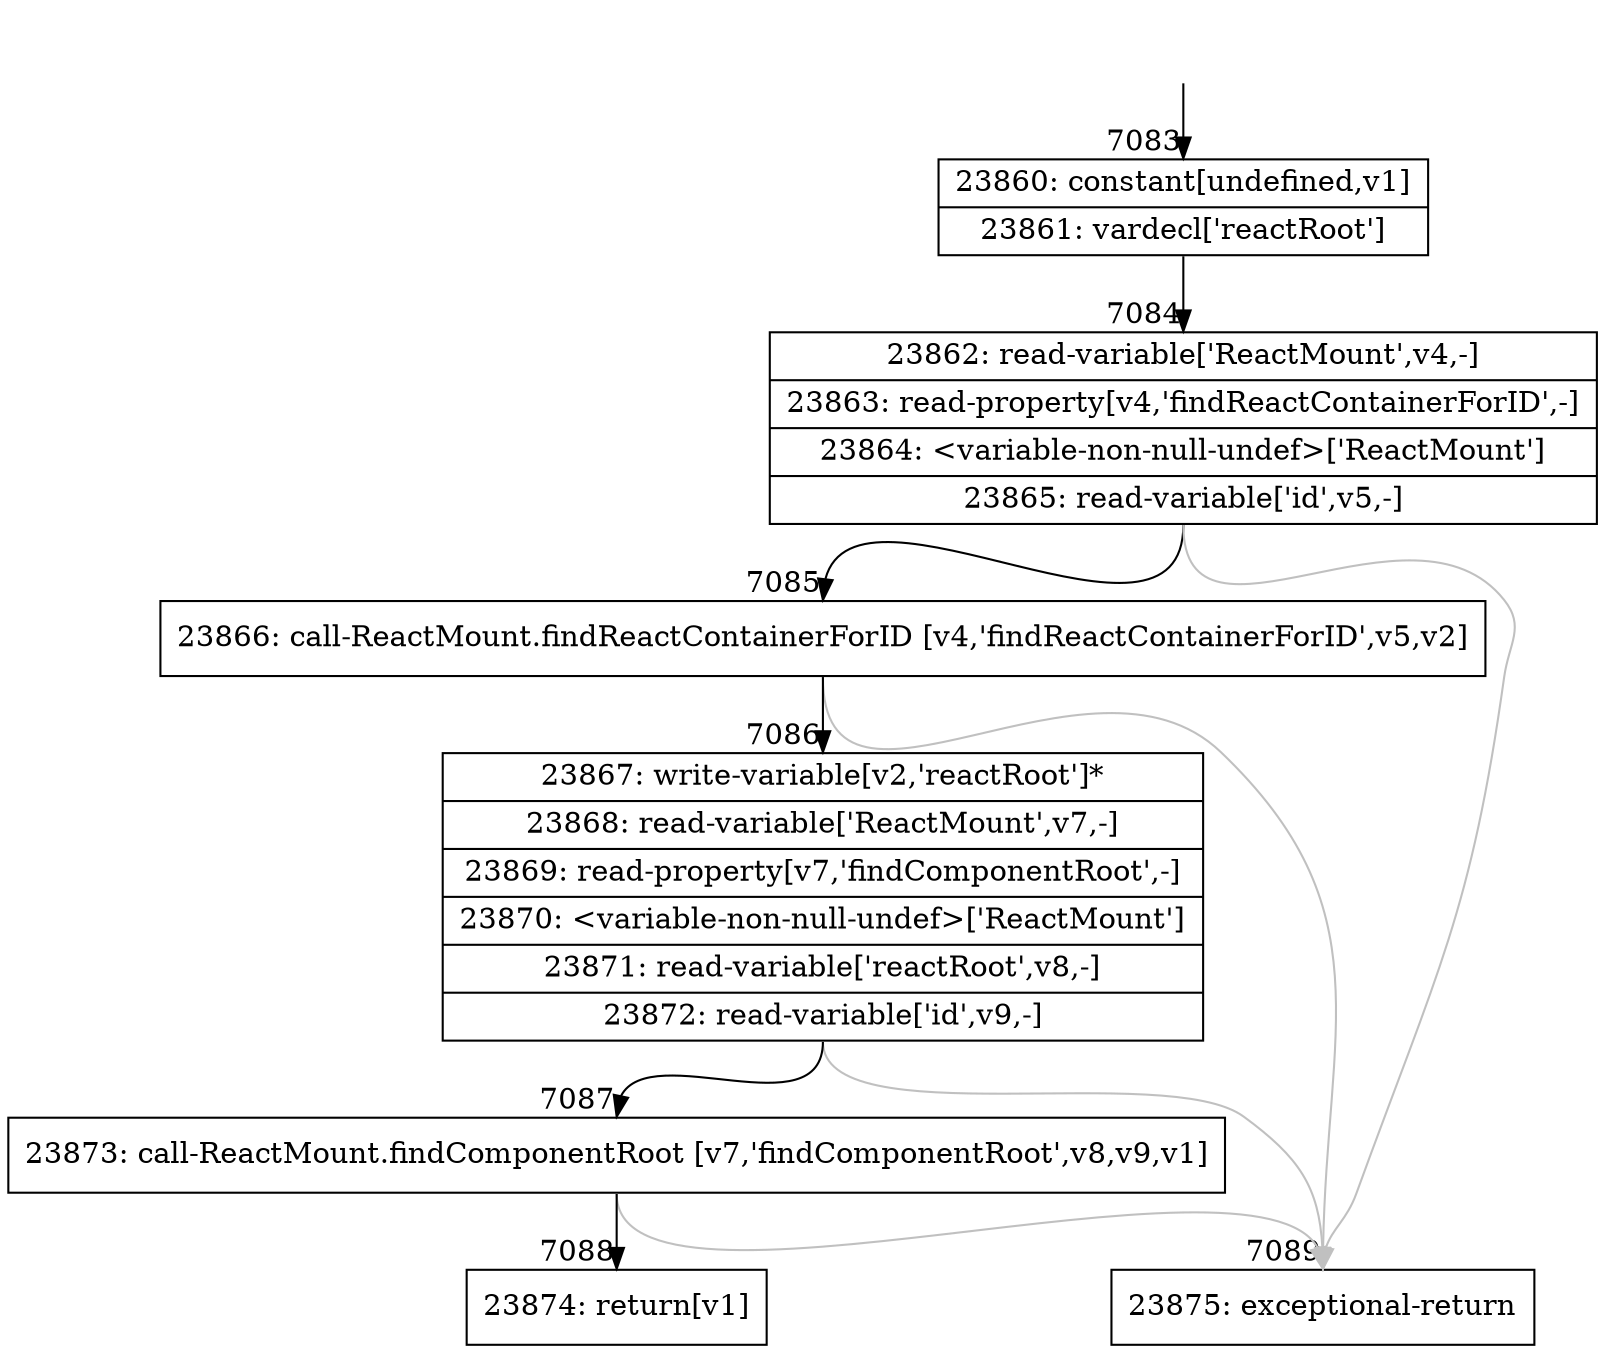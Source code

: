 digraph {
rankdir="TD"
BB_entry492[shape=none,label=""];
BB_entry492 -> BB7083 [tailport=s, headport=n, headlabel="    7083"]
BB7083 [shape=record label="{23860: constant[undefined,v1]|23861: vardecl['reactRoot']}" ] 
BB7083 -> BB7084 [tailport=s, headport=n, headlabel="      7084"]
BB7084 [shape=record label="{23862: read-variable['ReactMount',v4,-]|23863: read-property[v4,'findReactContainerForID',-]|23864: \<variable-non-null-undef\>['ReactMount']|23865: read-variable['id',v5,-]}" ] 
BB7084 -> BB7085 [tailport=s, headport=n, headlabel="      7085"]
BB7084 -> BB7089 [tailport=s, headport=n, color=gray, headlabel="      7089"]
BB7085 [shape=record label="{23866: call-ReactMount.findReactContainerForID [v4,'findReactContainerForID',v5,v2]}" ] 
BB7085 -> BB7086 [tailport=s, headport=n, headlabel="      7086"]
BB7085 -> BB7089 [tailport=s, headport=n, color=gray]
BB7086 [shape=record label="{23867: write-variable[v2,'reactRoot']*|23868: read-variable['ReactMount',v7,-]|23869: read-property[v7,'findComponentRoot',-]|23870: \<variable-non-null-undef\>['ReactMount']|23871: read-variable['reactRoot',v8,-]|23872: read-variable['id',v9,-]}" ] 
BB7086 -> BB7087 [tailport=s, headport=n, headlabel="      7087"]
BB7086 -> BB7089 [tailport=s, headport=n, color=gray]
BB7087 [shape=record label="{23873: call-ReactMount.findComponentRoot [v7,'findComponentRoot',v8,v9,v1]}" ] 
BB7087 -> BB7088 [tailport=s, headport=n, headlabel="      7088"]
BB7087 -> BB7089 [tailport=s, headport=n, color=gray]
BB7088 [shape=record label="{23874: return[v1]}" ] 
BB7089 [shape=record label="{23875: exceptional-return}" ] 
//#$~ 12430
}
